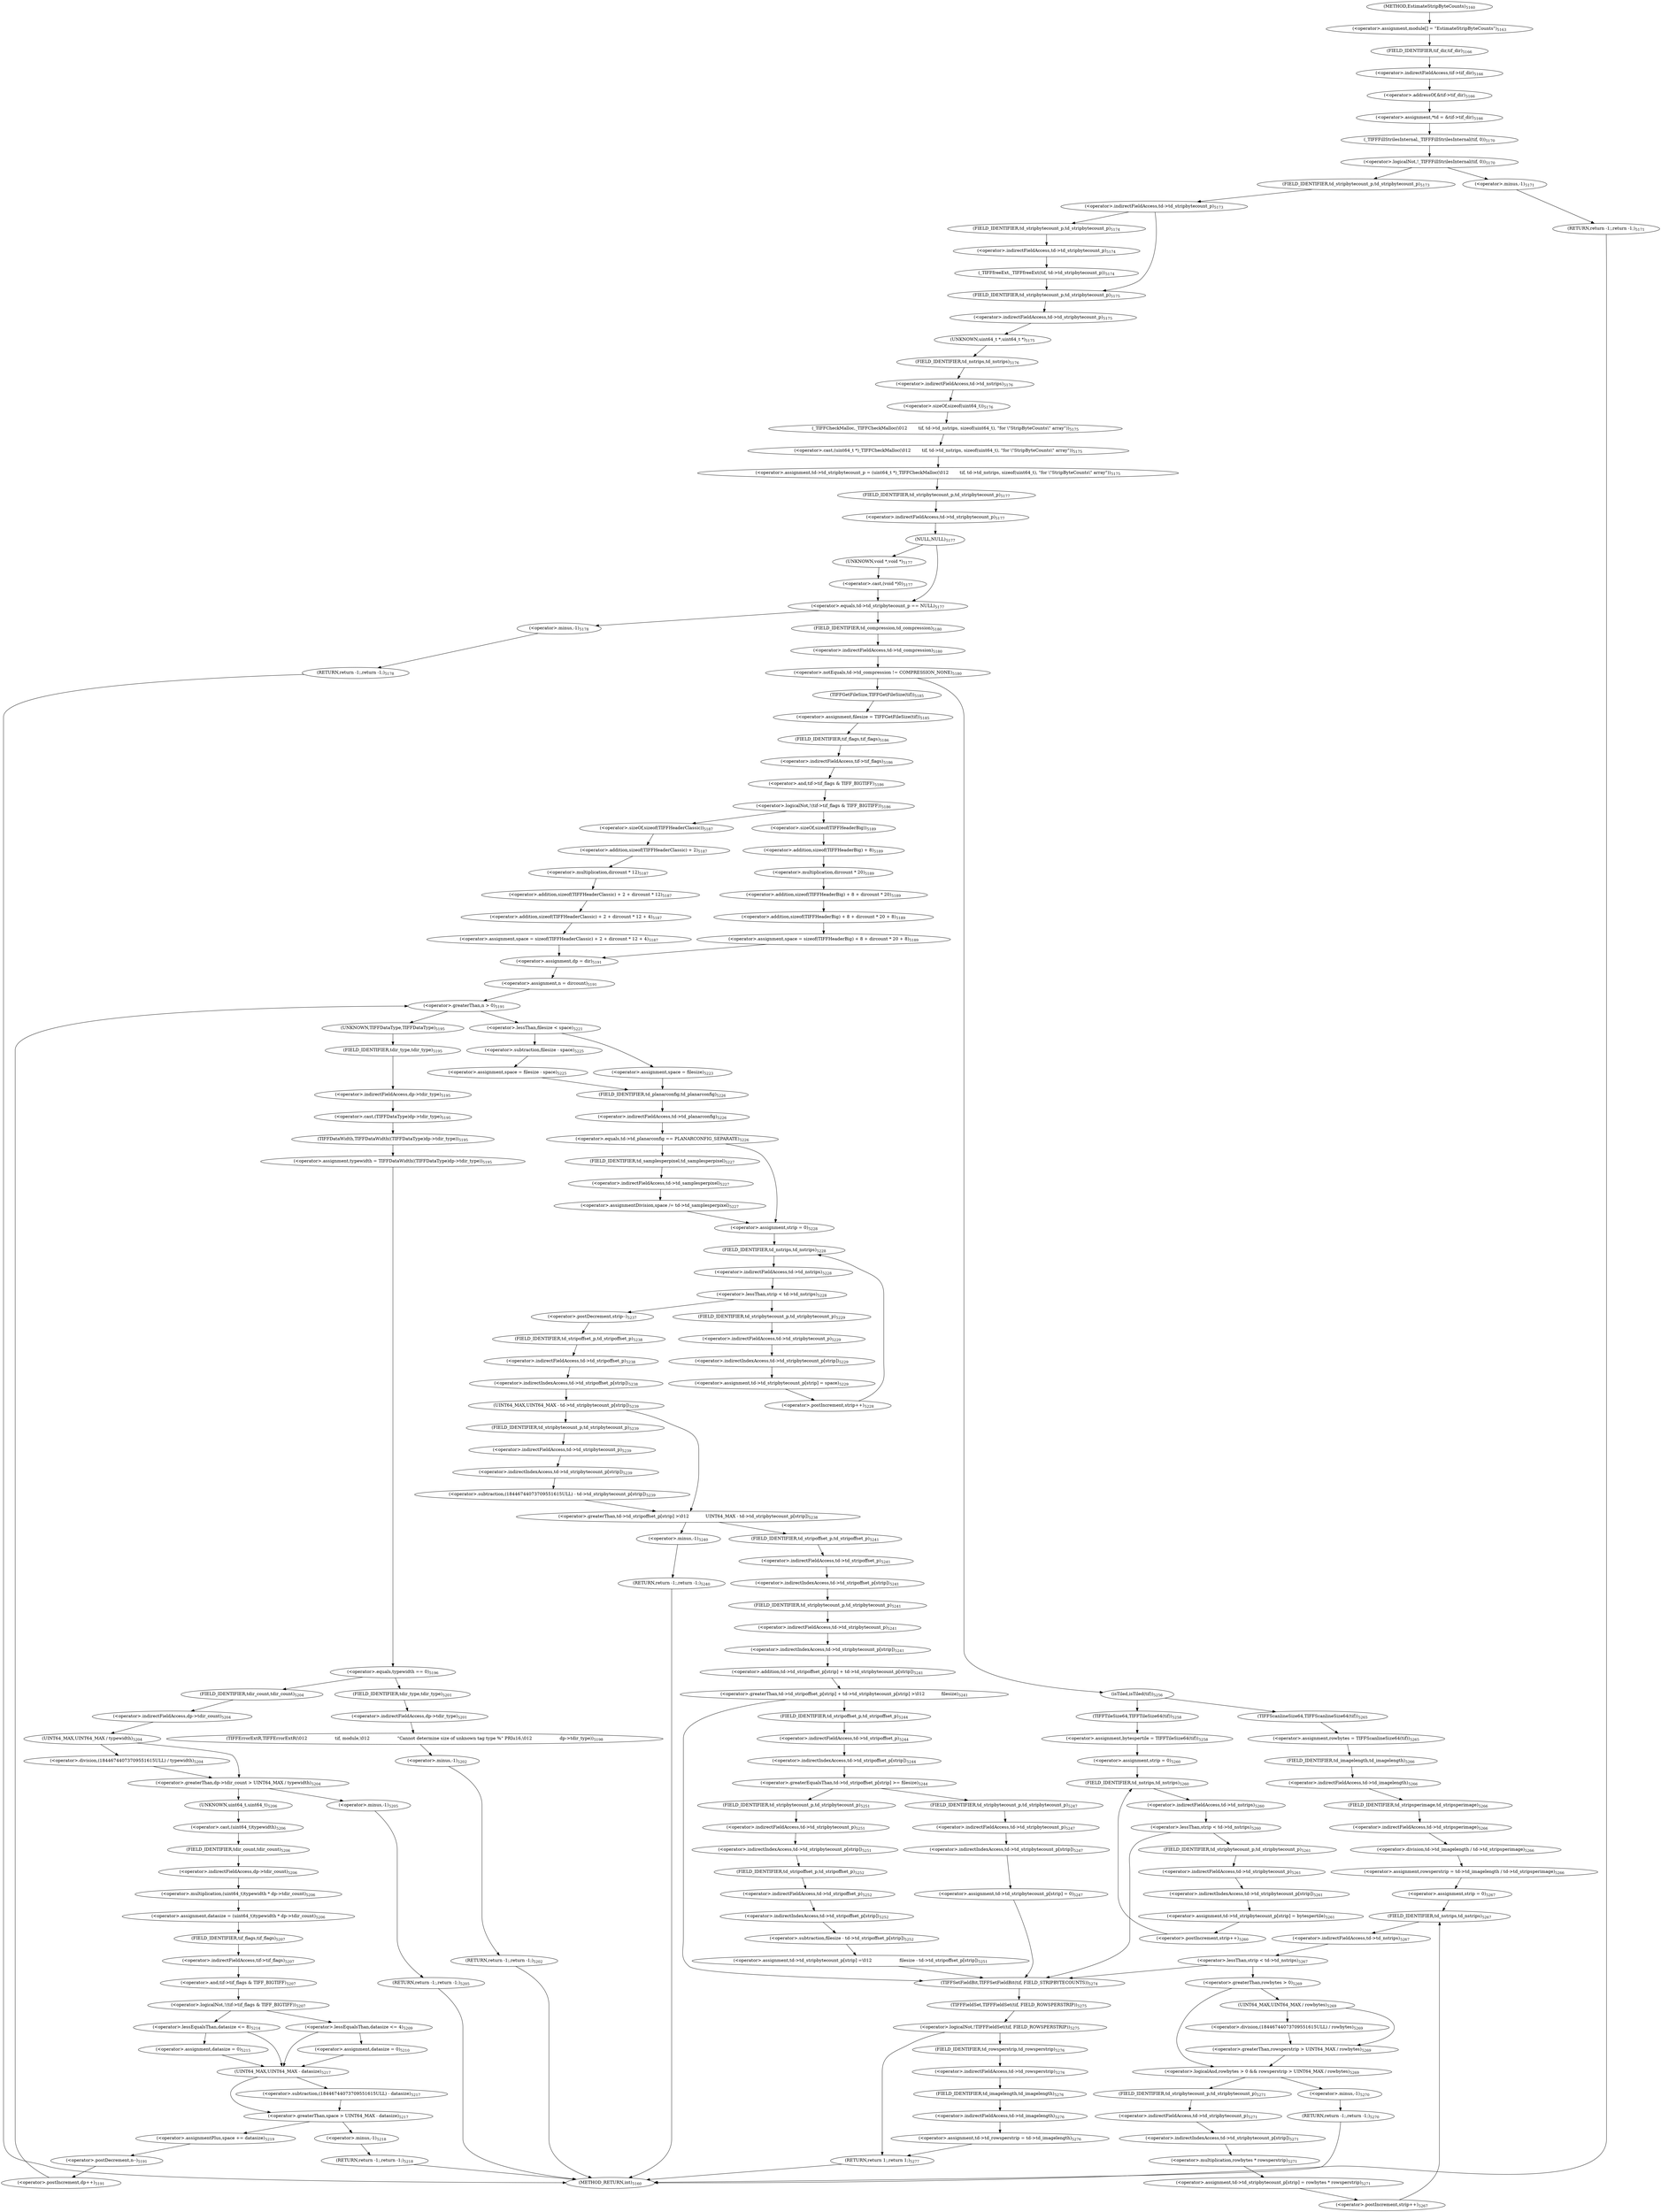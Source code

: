 digraph "EstimateStripByteCounts" {  
"91199" [label = <(&lt;operator&gt;.assignment,module[] = &quot;EstimateStripByteCounts&quot;)<SUB>5163</SUB>> ]
"91204" [label = <(&lt;operator&gt;.assignment,*td = &amp;tif-&gt;tif_dir)<SUB>5166</SUB>> ]
"91230" [label = <(&lt;operator&gt;.assignment,td-&gt;td_stripbytecount_p = (uint64_t *)_TIFFCheckMalloc(\012        tif, td-&gt;td_nstrips, sizeof(uint64_t), &quot;for \&quot;StripByteCounts\&quot; array&quot;))<SUB>5175</SUB>> ]
"91612" [label = <(TIFFSetFieldBit,TIFFSetFieldBit(tif, FIELD_STRIPBYTECOUNTS))<SUB>5274</SUB>> ]
"91628" [label = <(RETURN,return 1;,return 1;)<SUB>5277</SUB>> ]
"91206" [label = <(&lt;operator&gt;.addressOf,&amp;tif-&gt;tif_dir)<SUB>5166</SUB>> ]
"91212" [label = <(&lt;operator&gt;.logicalNot,!_TIFFFillStrilesInternal(tif, 0))<SUB>5170</SUB>> ]
"91221" [label = <(&lt;operator&gt;.indirectFieldAccess,td-&gt;td_stripbytecount_p)<SUB>5173</SUB>> ]
"91231" [label = <(&lt;operator&gt;.indirectFieldAccess,td-&gt;td_stripbytecount_p)<SUB>5175</SUB>> ]
"91234" [label = <(&lt;operator&gt;.cast,(uint64_t *)_TIFFCheckMalloc(\012        tif, td-&gt;td_nstrips, sizeof(uint64_t), &quot;for \&quot;StripByteCounts\&quot; array&quot;))<SUB>5175</SUB>> ]
"91245" [label = <(&lt;operator&gt;.equals,td-&gt;td_stripbytecount_p == NULL)<SUB>5177</SUB>> ]
"91259" [label = <(&lt;operator&gt;.notEquals,td-&gt;td_compression != COMPRESSION_NONE)<SUB>5180</SUB>> ]
"91616" [label = <(&lt;operator&gt;.logicalNot,!TIFFFieldSet(tif, FIELD_ROWSPERSTRIP))<SUB>5275</SUB>> ]
"91207" [label = <(&lt;operator&gt;.indirectFieldAccess,tif-&gt;tif_dir)<SUB>5166</SUB>> ]
"91213" [label = <(_TIFFFillStrilesInternal,_TIFFFillStrilesInternal(tif, 0))<SUB>5170</SUB>> ]
"91217" [label = <(RETURN,return -1;,return -1;)<SUB>5171</SUB>> ]
"91223" [label = <(FIELD_IDENTIFIER,td_stripbytecount_p,td_stripbytecount_p)<SUB>5173</SUB>> ]
"91225" [label = <(_TIFFfreeExt,_TIFFfreeExt(tif, td-&gt;td_stripbytecount_p))<SUB>5174</SUB>> ]
"91233" [label = <(FIELD_IDENTIFIER,td_stripbytecount_p,td_stripbytecount_p)<SUB>5175</SUB>> ]
"91235" [label = <(UNKNOWN,uint64_t *,uint64_t *)<SUB>5175</SUB>> ]
"91236" [label = <(_TIFFCheckMalloc,_TIFFCheckMalloc(\012        tif, td-&gt;td_nstrips, sizeof(uint64_t), &quot;for \&quot;StripByteCounts\&quot; array&quot;))<SUB>5175</SUB>> ]
"91246" [label = <(&lt;operator&gt;.indirectFieldAccess,td-&gt;td_stripbytecount_p)<SUB>5177</SUB>> ]
"91249" [label = <(NULL,NULL)<SUB>5177</SUB>> ]
"91255" [label = <(RETURN,return -1;,return -1;)<SUB>5178</SUB>> ]
"91260" [label = <(&lt;operator&gt;.indirectFieldAccess,td-&gt;td_compression)<SUB>5180</SUB>> ]
"91268" [label = <(&lt;operator&gt;.assignment,filesize = TIFFGetFileSize(tif))<SUB>5185</SUB>> ]
"91459" [label = <(&lt;operator&gt;.postDecrement,strip--)<SUB>5237</SUB>> ]
"91617" [label = <(TIFFFieldSet,TIFFFieldSet(tif, FIELD_ROWSPERSTRIP))<SUB>5275</SUB>> ]
"91621" [label = <(&lt;operator&gt;.assignment,td-&gt;td_rowsperstrip = td-&gt;td_imagelength)<SUB>5276</SUB>> ]
"91209" [label = <(FIELD_IDENTIFIER,tif_dir,tif_dir)<SUB>5166</SUB>> ]
"91218" [label = <(&lt;operator&gt;.minus,-1)<SUB>5171</SUB>> ]
"91227" [label = <(&lt;operator&gt;.indirectFieldAccess,td-&gt;td_stripbytecount_p)<SUB>5174</SUB>> ]
"91238" [label = <(&lt;operator&gt;.indirectFieldAccess,td-&gt;td_nstrips)<SUB>5176</SUB>> ]
"91241" [label = <(&lt;operator&gt;.sizeOf,sizeof(uint64_t))<SUB>5176</SUB>> ]
"91248" [label = <(FIELD_IDENTIFIER,td_stripbytecount_p,td_stripbytecount_p)<SUB>5177</SUB>> ]
"91256" [label = <(&lt;operator&gt;.minus,-1)<SUB>5178</SUB>> ]
"91262" [label = <(FIELD_IDENTIFIER,td_compression,td_compression)<SUB>5180</SUB>> ]
"91270" [label = <(TIFFGetFileSize,TIFFGetFileSize(tif))<SUB>5185</SUB>> ]
"91273" [label = <(&lt;operator&gt;.logicalNot,!(tif-&gt;tif_flags &amp; TIFF_BIGTIFF))<SUB>5186</SUB>> ]
"91315" [label = <(&lt;operator&gt;.greaterThan,n &gt; 0)<SUB>5191</SUB>> ]
"91414" [label = <(&lt;operator&gt;.lessThan,filesize &lt; space)<SUB>5221</SUB>> ]
"91429" [label = <(&lt;operator&gt;.equals,td-&gt;td_planarconfig == PLANARCONFIG_SEPARATE)<SUB>5226</SUB>> ]
"91445" [label = <(&lt;operator&gt;.lessThan,strip &lt; td-&gt;td_nstrips)<SUB>5228</SUB>> ]
"91450" [label = <(&lt;operator&gt;.postIncrement,strip++)<SUB>5228</SUB>> ]
"91452" [label = <(&lt;operator&gt;.assignment,td-&gt;td_stripbytecount_p[strip] = space)<SUB>5229</SUB>> ]
"91462" [label = <(&lt;operator&gt;.greaterThan,td-&gt;td_stripoffset_p[strip] &gt;\012            UINT64_MAX - td-&gt;td_stripbytecount_p[strip])<SUB>5238</SUB>> ]
"91482" [label = <(&lt;operator&gt;.greaterThan,td-&gt;td_stripoffset_p[strip] + td-&gt;td_stripbytecount_p[strip] &gt;\012            filesize)<SUB>5241</SUB>> ]
"91622" [label = <(&lt;operator&gt;.indirectFieldAccess,td-&gt;td_rowsperstrip)<SUB>5276</SUB>> ]
"91625" [label = <(&lt;operator&gt;.indirectFieldAccess,td-&gt;td_imagelength)<SUB>5276</SUB>> ]
"91229" [label = <(FIELD_IDENTIFIER,td_stripbytecount_p,td_stripbytecount_p)<SUB>5174</SUB>> ]
"91240" [label = <(FIELD_IDENTIFIER,td_nstrips,td_nstrips)<SUB>5176</SUB>> ]
"91251" [label = <(&lt;operator&gt;.cast,(void *)0)<SUB>5177</SUB>> ]
"91274" [label = <(&lt;operator&gt;.and,tif-&gt;tif_flags &amp; TIFF_BIGTIFF)<SUB>5186</SUB>> ]
"91280" [label = <(&lt;operator&gt;.assignment,space = sizeof(TIFFHeaderClassic) + 2 + dircount * 12 + 4)<SUB>5187</SUB>> ]
"91319" [label = <(&lt;operator&gt;.postDecrement,n--)<SUB>5191</SUB>> ]
"91321" [label = <(&lt;operator&gt;.postIncrement,dp++)<SUB>5191</SUB>> ]
"91326" [label = <(&lt;operator&gt;.assignment,typewidth = TIFFDataWidth((TIFFDataType)dp-&gt;tdir_type))<SUB>5195</SUB>> ]
"91363" [label = <(&lt;operator&gt;.assignment,datasize = (uint64_t)typewidth * dp-&gt;tdir_count)<SUB>5206</SUB>> ]
"91410" [label = <(&lt;operator&gt;.assignmentPlus,space += datasize)<SUB>5219</SUB>> ]
"91418" [label = <(&lt;operator&gt;.assignment,space = filesize)<SUB>5223</SUB>> ]
"91430" [label = <(&lt;operator&gt;.indirectFieldAccess,td-&gt;td_planarconfig)<SUB>5226</SUB>> ]
"91435" [label = <(&lt;operator&gt;.assignmentDivision,space /= td-&gt;td_samplesperpixel)<SUB>5227</SUB>> ]
"91442" [label = <(&lt;operator&gt;.assignment,strip = 0)<SUB>5228</SUB>> ]
"91447" [label = <(&lt;operator&gt;.indirectFieldAccess,td-&gt;td_nstrips)<SUB>5228</SUB>> ]
"91453" [label = <(&lt;operator&gt;.indirectIndexAccess,td-&gt;td_stripbytecount_p[strip])<SUB>5229</SUB>> ]
"91463" [label = <(&lt;operator&gt;.indirectIndexAccess,td-&gt;td_stripoffset_p[strip])<SUB>5238</SUB>> ]
"91468" [label = <(UINT64_MAX,UINT64_MAX - td-&gt;td_stripbytecount_p[strip])<SUB>5239</SUB>> ]
"91478" [label = <(RETURN,return -1;,return -1;)<SUB>5240</SUB>> ]
"91483" [label = <(&lt;operator&gt;.addition,td-&gt;td_stripoffset_p[strip] + td-&gt;td_stripbytecount_p[strip])<SUB>5241</SUB>> ]
"91530" [label = <(isTiled,isTiled(tif))<SUB>5256</SUB>> ]
"91624" [label = <(FIELD_IDENTIFIER,td_rowsperstrip,td_rowsperstrip)<SUB>5276</SUB>> ]
"91627" [label = <(FIELD_IDENTIFIER,td_imagelength,td_imagelength)<SUB>5276</SUB>> ]
"91252" [label = <(UNKNOWN,void *,void *)<SUB>5177</SUB>> ]
"91275" [label = <(&lt;operator&gt;.indirectFieldAccess,tif-&gt;tif_flags)<SUB>5186</SUB>> ]
"91282" [label = <(&lt;operator&gt;.addition,sizeof(TIFFHeaderClassic) + 2 + dircount * 12 + 4)<SUB>5187</SUB>> ]
"91294" [label = <(&lt;operator&gt;.assignment,space = sizeof(TIFFHeaderBig) + 8 + dircount * 20 + 8)<SUB>5189</SUB>> ]
"91309" [label = <(&lt;operator&gt;.assignment,dp = dir)<SUB>5191</SUB>> ]
"91312" [label = <(&lt;operator&gt;.assignment,n = dircount)<SUB>5191</SUB>> ]
"91328" [label = <(TIFFDataWidth,TIFFDataWidth((TIFFDataType)dp-&gt;tdir_type))<SUB>5195</SUB>> ]
"91335" [label = <(&lt;operator&gt;.equals,typewidth == 0)<SUB>5196</SUB>> ]
"91350" [label = <(&lt;operator&gt;.greaterThan,dp-&gt;tdir_count &gt; UINT64_MAX / typewidth)<SUB>5204</SUB>> ]
"91365" [label = <(&lt;operator&gt;.multiplication,(uint64_t)typewidth * dp-&gt;tdir_count)<SUB>5206</SUB>> ]
"91373" [label = <(&lt;operator&gt;.logicalNot,!(tif-&gt;tif_flags &amp; TIFF_BIGTIFF))<SUB>5207</SUB>> ]
"91399" [label = <(&lt;operator&gt;.greaterThan,space &gt; UINT64_MAX - datasize)<SUB>5217</SUB>> ]
"91423" [label = <(&lt;operator&gt;.assignment,space = filesize - space)<SUB>5225</SUB>> ]
"91432" [label = <(FIELD_IDENTIFIER,td_planarconfig,td_planarconfig)<SUB>5226</SUB>> ]
"91437" [label = <(&lt;operator&gt;.indirectFieldAccess,td-&gt;td_samplesperpixel)<SUB>5227</SUB>> ]
"91449" [label = <(FIELD_IDENTIFIER,td_nstrips,td_nstrips)<SUB>5228</SUB>> ]
"91454" [label = <(&lt;operator&gt;.indirectFieldAccess,td-&gt;td_stripbytecount_p)<SUB>5229</SUB>> ]
"91464" [label = <(&lt;operator&gt;.indirectFieldAccess,td-&gt;td_stripoffset_p)<SUB>5238</SUB>> ]
"91479" [label = <(&lt;operator&gt;.minus,-1)<SUB>5240</SUB>> ]
"91484" [label = <(&lt;operator&gt;.indirectIndexAccess,td-&gt;td_stripoffset_p[strip])<SUB>5241</SUB>> ]
"91489" [label = <(&lt;operator&gt;.indirectIndexAccess,td-&gt;td_stripbytecount_p[strip])<SUB>5241</SUB>> ]
"91497" [label = <(&lt;operator&gt;.greaterEqualsThan,td-&gt;td_stripoffset_p[strip] &gt;= filesize)<SUB>5244</SUB>> ]
"91534" [label = <(&lt;operator&gt;.assignment,bytespertile = TIFFTileSize64(tif))<SUB>5258</SUB>> ]
"91277" [label = <(FIELD_IDENTIFIER,tif_flags,tif_flags)<SUB>5186</SUB>> ]
"91283" [label = <(&lt;operator&gt;.addition,sizeof(TIFFHeaderClassic) + 2 + dircount * 12)<SUB>5187</SUB>> ]
"91296" [label = <(&lt;operator&gt;.addition,sizeof(TIFFHeaderBig) + 8 + dircount * 20 + 8)<SUB>5189</SUB>> ]
"91329" [label = <(&lt;operator&gt;.cast,(TIFFDataType)dp-&gt;tdir_type)<SUB>5195</SUB>> ]
"91339" [label = <(TIFFErrorExtR,TIFFErrorExtR(\012                    tif, module,\012                    &quot;Cannot determine size of unknown tag type %&quot; PRIu16,\012                    dp-&gt;tdir_type))<SUB>5198</SUB>> ]
"91346" [label = <(RETURN,return -1;,return -1;)<SUB>5202</SUB>> ]
"91351" [label = <(&lt;operator&gt;.indirectFieldAccess,dp-&gt;tdir_count)<SUB>5204</SUB>> ]
"91354" [label = <(UINT64_MAX,UINT64_MAX / typewidth)<SUB>5204</SUB>> ]
"91360" [label = <(RETURN,return -1;,return -1;)<SUB>5205</SUB>> ]
"91366" [label = <(&lt;operator&gt;.cast,(uint64_t)typewidth)<SUB>5206</SUB>> ]
"91369" [label = <(&lt;operator&gt;.indirectFieldAccess,dp-&gt;tdir_count)<SUB>5206</SUB>> ]
"91374" [label = <(&lt;operator&gt;.and,tif-&gt;tif_flags &amp; TIFF_BIGTIFF)<SUB>5207</SUB>> ]
"91401" [label = <(UINT64_MAX,UINT64_MAX - datasize)<SUB>5217</SUB>> ]
"91407" [label = <(RETURN,return -1;,return -1;)<SUB>5218</SUB>> ]
"91425" [label = <(&lt;operator&gt;.subtraction,filesize - space)<SUB>5225</SUB>> ]
"91439" [label = <(FIELD_IDENTIFIER,td_samplesperpixel,td_samplesperpixel)<SUB>5227</SUB>> ]
"91456" [label = <(FIELD_IDENTIFIER,td_stripbytecount_p,td_stripbytecount_p)<SUB>5229</SUB>> ]
"91466" [label = <(FIELD_IDENTIFIER,td_stripoffset_p,td_stripoffset_p)<SUB>5238</SUB>> ]
"91470" [label = <(&lt;operator&gt;.subtraction,(18446744073709551615ULL) - td-&gt;td_stripbytecount_p[strip])<SUB>5239</SUB>> ]
"91485" [label = <(&lt;operator&gt;.indirectFieldAccess,td-&gt;td_stripoffset_p)<SUB>5241</SUB>> ]
"91490" [label = <(&lt;operator&gt;.indirectFieldAccess,td-&gt;td_stripbytecount_p)<SUB>5241</SUB>> ]
"91498" [label = <(&lt;operator&gt;.indirectIndexAccess,td-&gt;td_stripoffset_p[strip])<SUB>5244</SUB>> ]
"91505" [label = <(&lt;operator&gt;.assignment,td-&gt;td_stripbytecount_p[strip] = 0)<SUB>5247</SUB>> ]
"91536" [label = <(TIFFTileSize64,TIFFTileSize64(tif))<SUB>5258</SUB>> ]
"91543" [label = <(&lt;operator&gt;.lessThan,strip &lt; td-&gt;td_nstrips)<SUB>5260</SUB>> ]
"91548" [label = <(&lt;operator&gt;.postIncrement,strip++)<SUB>5260</SUB>> ]
"91550" [label = <(&lt;operator&gt;.assignment,td-&gt;td_stripbytecount_p[strip] = bytespertile)<SUB>5261</SUB>> ]
"91560" [label = <(&lt;operator&gt;.assignment,rowbytes = TIFFScanlineSize64(tif))<SUB>5265</SUB>> ]
"91565" [label = <(&lt;operator&gt;.assignment,rowsperstrip = td-&gt;td_imagelength / td-&gt;td_stripsperimage)<SUB>5266</SUB>> ]
"91284" [label = <(&lt;operator&gt;.addition,sizeof(TIFFHeaderClassic) + 2)<SUB>5187</SUB>> ]
"91288" [label = <(&lt;operator&gt;.multiplication,dircount * 12)<SUB>5187</SUB>> ]
"91297" [label = <(&lt;operator&gt;.addition,sizeof(TIFFHeaderBig) + 8 + dircount * 20)<SUB>5189</SUB>> ]
"91330" [label = <(UNKNOWN,TIFFDataType,TIFFDataType)<SUB>5195</SUB>> ]
"91331" [label = <(&lt;operator&gt;.indirectFieldAccess,dp-&gt;tdir_type)<SUB>5195</SUB>> ]
"91343" [label = <(&lt;operator&gt;.indirectFieldAccess,dp-&gt;tdir_type)<SUB>5201</SUB>> ]
"91347" [label = <(&lt;operator&gt;.minus,-1)<SUB>5202</SUB>> ]
"91353" [label = <(FIELD_IDENTIFIER,tdir_count,tdir_count)<SUB>5204</SUB>> ]
"91361" [label = <(&lt;operator&gt;.minus,-1)<SUB>5205</SUB>> ]
"91367" [label = <(UNKNOWN,uint64_t,uint64_t)<SUB>5206</SUB>> ]
"91371" [label = <(FIELD_IDENTIFIER,tdir_count,tdir_count)<SUB>5206</SUB>> ]
"91375" [label = <(&lt;operator&gt;.indirectFieldAccess,tif-&gt;tif_flags)<SUB>5207</SUB>> ]
"91381" [label = <(&lt;operator&gt;.lessEqualsThan,datasize &lt;= 4)<SUB>5209</SUB>> ]
"91408" [label = <(&lt;operator&gt;.minus,-1)<SUB>5218</SUB>> ]
"91472" [label = <(&lt;operator&gt;.indirectIndexAccess,td-&gt;td_stripbytecount_p[strip])<SUB>5239</SUB>> ]
"91487" [label = <(FIELD_IDENTIFIER,td_stripoffset_p,td_stripoffset_p)<SUB>5241</SUB>> ]
"91492" [label = <(FIELD_IDENTIFIER,td_stripbytecount_p,td_stripbytecount_p)<SUB>5241</SUB>> ]
"91499" [label = <(&lt;operator&gt;.indirectFieldAccess,td-&gt;td_stripoffset_p)<SUB>5244</SUB>> ]
"91506" [label = <(&lt;operator&gt;.indirectIndexAccess,td-&gt;td_stripbytecount_p[strip])<SUB>5247</SUB>> ]
"91514" [label = <(&lt;operator&gt;.assignment,td-&gt;td_stripbytecount_p[strip] =\012                    filesize - td-&gt;td_stripoffset_p[strip])<SUB>5251</SUB>> ]
"91540" [label = <(&lt;operator&gt;.assignment,strip = 0)<SUB>5260</SUB>> ]
"91545" [label = <(&lt;operator&gt;.indirectFieldAccess,td-&gt;td_nstrips)<SUB>5260</SUB>> ]
"91551" [label = <(&lt;operator&gt;.indirectIndexAccess,td-&gt;td_stripbytecount_p[strip])<SUB>5261</SUB>> ]
"91562" [label = <(TIFFScanlineSize64,TIFFScanlineSize64(tif))<SUB>5265</SUB>> ]
"91567" [label = <(&lt;operator&gt;.division,td-&gt;td_imagelength / td-&gt;td_stripsperimage)<SUB>5266</SUB>> ]
"91579" [label = <(&lt;operator&gt;.lessThan,strip &lt; td-&gt;td_nstrips)<SUB>5267</SUB>> ]
"91584" [label = <(&lt;operator&gt;.postIncrement,strip++)<SUB>5267</SUB>> ]
"91285" [label = <(&lt;operator&gt;.sizeOf,sizeof(TIFFHeaderClassic))<SUB>5187</SUB>> ]
"91298" [label = <(&lt;operator&gt;.addition,sizeof(TIFFHeaderBig) + 8)<SUB>5189</SUB>> ]
"91302" [label = <(&lt;operator&gt;.multiplication,dircount * 20)<SUB>5189</SUB>> ]
"91333" [label = <(FIELD_IDENTIFIER,tdir_type,tdir_type)<SUB>5195</SUB>> ]
"91345" [label = <(FIELD_IDENTIFIER,tdir_type,tdir_type)<SUB>5201</SUB>> ]
"91356" [label = <(&lt;operator&gt;.division,(18446744073709551615ULL) / typewidth)<SUB>5204</SUB>> ]
"91377" [label = <(FIELD_IDENTIFIER,tif_flags,tif_flags)<SUB>5207</SUB>> ]
"91385" [label = <(&lt;operator&gt;.assignment,datasize = 0)<SUB>5210</SUB>> ]
"91391" [label = <(&lt;operator&gt;.lessEqualsThan,datasize &lt;= 8)<SUB>5214</SUB>> ]
"91403" [label = <(&lt;operator&gt;.subtraction,(18446744073709551615ULL) - datasize)<SUB>5217</SUB>> ]
"91473" [label = <(&lt;operator&gt;.indirectFieldAccess,td-&gt;td_stripbytecount_p)<SUB>5239</SUB>> ]
"91501" [label = <(FIELD_IDENTIFIER,td_stripoffset_p,td_stripoffset_p)<SUB>5244</SUB>> ]
"91507" [label = <(&lt;operator&gt;.indirectFieldAccess,td-&gt;td_stripbytecount_p)<SUB>5247</SUB>> ]
"91515" [label = <(&lt;operator&gt;.indirectIndexAccess,td-&gt;td_stripbytecount_p[strip])<SUB>5251</SUB>> ]
"91520" [label = <(&lt;operator&gt;.subtraction,filesize - td-&gt;td_stripoffset_p[strip])<SUB>5252</SUB>> ]
"91547" [label = <(FIELD_IDENTIFIER,td_nstrips,td_nstrips)<SUB>5260</SUB>> ]
"91552" [label = <(&lt;operator&gt;.indirectFieldAccess,td-&gt;td_stripbytecount_p)<SUB>5261</SUB>> ]
"91568" [label = <(&lt;operator&gt;.indirectFieldAccess,td-&gt;td_imagelength)<SUB>5266</SUB>> ]
"91571" [label = <(&lt;operator&gt;.indirectFieldAccess,td-&gt;td_stripsperimage)<SUB>5266</SUB>> ]
"91576" [label = <(&lt;operator&gt;.assignment,strip = 0)<SUB>5267</SUB>> ]
"91581" [label = <(&lt;operator&gt;.indirectFieldAccess,td-&gt;td_nstrips)<SUB>5267</SUB>> ]
"91603" [label = <(&lt;operator&gt;.assignment,td-&gt;td_stripbytecount_p[strip] = rowbytes * rowsperstrip)<SUB>5271</SUB>> ]
"91299" [label = <(&lt;operator&gt;.sizeOf,sizeof(TIFFHeaderBig))<SUB>5189</SUB>> ]
"91395" [label = <(&lt;operator&gt;.assignment,datasize = 0)<SUB>5215</SUB>> ]
"91475" [label = <(FIELD_IDENTIFIER,td_stripbytecount_p,td_stripbytecount_p)<SUB>5239</SUB>> ]
"91509" [label = <(FIELD_IDENTIFIER,td_stripbytecount_p,td_stripbytecount_p)<SUB>5247</SUB>> ]
"91516" [label = <(&lt;operator&gt;.indirectFieldAccess,td-&gt;td_stripbytecount_p)<SUB>5251</SUB>> ]
"91522" [label = <(&lt;operator&gt;.indirectIndexAccess,td-&gt;td_stripoffset_p[strip])<SUB>5252</SUB>> ]
"91554" [label = <(FIELD_IDENTIFIER,td_stripbytecount_p,td_stripbytecount_p)<SUB>5261</SUB>> ]
"91570" [label = <(FIELD_IDENTIFIER,td_imagelength,td_imagelength)<SUB>5266</SUB>> ]
"91573" [label = <(FIELD_IDENTIFIER,td_stripsperimage,td_stripsperimage)<SUB>5266</SUB>> ]
"91583" [label = <(FIELD_IDENTIFIER,td_nstrips,td_nstrips)<SUB>5267</SUB>> ]
"91588" [label = <(&lt;operator&gt;.logicalAnd,rowbytes &gt; 0 &amp;&amp; rowsperstrip &gt; UINT64_MAX / rowbytes)<SUB>5269</SUB>> ]
"91604" [label = <(&lt;operator&gt;.indirectIndexAccess,td-&gt;td_stripbytecount_p[strip])<SUB>5271</SUB>> ]
"91609" [label = <(&lt;operator&gt;.multiplication,rowbytes * rowsperstrip)<SUB>5271</SUB>> ]
"91518" [label = <(FIELD_IDENTIFIER,td_stripbytecount_p,td_stripbytecount_p)<SUB>5251</SUB>> ]
"91523" [label = <(&lt;operator&gt;.indirectFieldAccess,td-&gt;td_stripoffset_p)<SUB>5252</SUB>> ]
"91589" [label = <(&lt;operator&gt;.greaterThan,rowbytes &gt; 0)<SUB>5269</SUB>> ]
"91592" [label = <(&lt;operator&gt;.greaterThan,rowsperstrip &gt; UINT64_MAX / rowbytes)<SUB>5269</SUB>> ]
"91600" [label = <(RETURN,return -1;,return -1;)<SUB>5270</SUB>> ]
"91605" [label = <(&lt;operator&gt;.indirectFieldAccess,td-&gt;td_stripbytecount_p)<SUB>5271</SUB>> ]
"91525" [label = <(FIELD_IDENTIFIER,td_stripoffset_p,td_stripoffset_p)<SUB>5252</SUB>> ]
"91594" [label = <(UINT64_MAX,UINT64_MAX / rowbytes)<SUB>5269</SUB>> ]
"91601" [label = <(&lt;operator&gt;.minus,-1)<SUB>5270</SUB>> ]
"91607" [label = <(FIELD_IDENTIFIER,td_stripbytecount_p,td_stripbytecount_p)<SUB>5271</SUB>> ]
"91596" [label = <(&lt;operator&gt;.division,(18446744073709551615ULL) / rowbytes)<SUB>5269</SUB>> ]
"91193" [label = <(METHOD,EstimateStripByteCounts)<SUB>5160</SUB>> ]
"91630" [label = <(METHOD_RETURN,int)<SUB>5160</SUB>> ]
  "91199" -> "91209" 
  "91204" -> "91213" 
  "91230" -> "91248" 
  "91612" -> "91617" 
  "91628" -> "91630" 
  "91206" -> "91204" 
  "91212" -> "91218" 
  "91212" -> "91223" 
  "91221" -> "91229" 
  "91221" -> "91233" 
  "91231" -> "91235" 
  "91234" -> "91230" 
  "91245" -> "91256" 
  "91245" -> "91262" 
  "91259" -> "91270" 
  "91259" -> "91530" 
  "91616" -> "91624" 
  "91616" -> "91628" 
  "91207" -> "91206" 
  "91213" -> "91212" 
  "91217" -> "91630" 
  "91223" -> "91221" 
  "91225" -> "91233" 
  "91233" -> "91231" 
  "91235" -> "91240" 
  "91236" -> "91234" 
  "91246" -> "91249" 
  "91249" -> "91252" 
  "91249" -> "91245" 
  "91255" -> "91630" 
  "91260" -> "91259" 
  "91268" -> "91277" 
  "91459" -> "91466" 
  "91617" -> "91616" 
  "91621" -> "91628" 
  "91209" -> "91207" 
  "91218" -> "91217" 
  "91227" -> "91225" 
  "91238" -> "91241" 
  "91241" -> "91236" 
  "91248" -> "91246" 
  "91256" -> "91255" 
  "91262" -> "91260" 
  "91270" -> "91268" 
  "91273" -> "91285" 
  "91273" -> "91299" 
  "91315" -> "91330" 
  "91315" -> "91414" 
  "91414" -> "91418" 
  "91414" -> "91425" 
  "91429" -> "91439" 
  "91429" -> "91442" 
  "91445" -> "91456" 
  "91445" -> "91459" 
  "91450" -> "91449" 
  "91452" -> "91450" 
  "91462" -> "91479" 
  "91462" -> "91487" 
  "91482" -> "91501" 
  "91482" -> "91612" 
  "91622" -> "91627" 
  "91625" -> "91621" 
  "91229" -> "91227" 
  "91240" -> "91238" 
  "91251" -> "91245" 
  "91274" -> "91273" 
  "91280" -> "91309" 
  "91319" -> "91321" 
  "91321" -> "91315" 
  "91326" -> "91335" 
  "91363" -> "91377" 
  "91410" -> "91319" 
  "91418" -> "91432" 
  "91430" -> "91429" 
  "91435" -> "91442" 
  "91442" -> "91449" 
  "91447" -> "91445" 
  "91453" -> "91452" 
  "91463" -> "91468" 
  "91468" -> "91462" 
  "91468" -> "91475" 
  "91478" -> "91630" 
  "91483" -> "91482" 
  "91530" -> "91536" 
  "91530" -> "91562" 
  "91624" -> "91622" 
  "91627" -> "91625" 
  "91252" -> "91251" 
  "91275" -> "91274" 
  "91282" -> "91280" 
  "91294" -> "91309" 
  "91309" -> "91312" 
  "91312" -> "91315" 
  "91328" -> "91326" 
  "91335" -> "91345" 
  "91335" -> "91353" 
  "91350" -> "91361" 
  "91350" -> "91367" 
  "91365" -> "91363" 
  "91373" -> "91381" 
  "91373" -> "91391" 
  "91399" -> "91408" 
  "91399" -> "91410" 
  "91423" -> "91432" 
  "91432" -> "91430" 
  "91437" -> "91435" 
  "91449" -> "91447" 
  "91454" -> "91453" 
  "91464" -> "91463" 
  "91479" -> "91478" 
  "91484" -> "91492" 
  "91489" -> "91483" 
  "91497" -> "91509" 
  "91497" -> "91518" 
  "91534" -> "91540" 
  "91277" -> "91275" 
  "91283" -> "91282" 
  "91296" -> "91294" 
  "91329" -> "91328" 
  "91339" -> "91347" 
  "91346" -> "91630" 
  "91351" -> "91354" 
  "91354" -> "91350" 
  "91354" -> "91356" 
  "91360" -> "91630" 
  "91366" -> "91371" 
  "91369" -> "91365" 
  "91374" -> "91373" 
  "91401" -> "91399" 
  "91401" -> "91403" 
  "91407" -> "91630" 
  "91425" -> "91423" 
  "91439" -> "91437" 
  "91456" -> "91454" 
  "91466" -> "91464" 
  "91470" -> "91462" 
  "91485" -> "91484" 
  "91490" -> "91489" 
  "91498" -> "91497" 
  "91505" -> "91612" 
  "91536" -> "91534" 
  "91543" -> "91554" 
  "91543" -> "91612" 
  "91548" -> "91547" 
  "91550" -> "91548" 
  "91560" -> "91570" 
  "91565" -> "91576" 
  "91284" -> "91288" 
  "91288" -> "91283" 
  "91297" -> "91296" 
  "91330" -> "91333" 
  "91331" -> "91329" 
  "91343" -> "91339" 
  "91347" -> "91346" 
  "91353" -> "91351" 
  "91361" -> "91360" 
  "91367" -> "91366" 
  "91371" -> "91369" 
  "91375" -> "91374" 
  "91381" -> "91385" 
  "91381" -> "91401" 
  "91408" -> "91407" 
  "91472" -> "91470" 
  "91487" -> "91485" 
  "91492" -> "91490" 
  "91499" -> "91498" 
  "91506" -> "91505" 
  "91514" -> "91612" 
  "91540" -> "91547" 
  "91545" -> "91543" 
  "91551" -> "91550" 
  "91562" -> "91560" 
  "91567" -> "91565" 
  "91579" -> "91589" 
  "91579" -> "91612" 
  "91584" -> "91583" 
  "91285" -> "91284" 
  "91298" -> "91302" 
  "91302" -> "91297" 
  "91333" -> "91331" 
  "91345" -> "91343" 
  "91356" -> "91350" 
  "91377" -> "91375" 
  "91385" -> "91401" 
  "91391" -> "91395" 
  "91391" -> "91401" 
  "91403" -> "91399" 
  "91473" -> "91472" 
  "91501" -> "91499" 
  "91507" -> "91506" 
  "91515" -> "91525" 
  "91520" -> "91514" 
  "91547" -> "91545" 
  "91552" -> "91551" 
  "91568" -> "91573" 
  "91571" -> "91567" 
  "91576" -> "91583" 
  "91581" -> "91579" 
  "91603" -> "91584" 
  "91299" -> "91298" 
  "91395" -> "91401" 
  "91475" -> "91473" 
  "91509" -> "91507" 
  "91516" -> "91515" 
  "91522" -> "91520" 
  "91554" -> "91552" 
  "91570" -> "91568" 
  "91573" -> "91571" 
  "91583" -> "91581" 
  "91588" -> "91601" 
  "91588" -> "91607" 
  "91604" -> "91609" 
  "91609" -> "91603" 
  "91518" -> "91516" 
  "91523" -> "91522" 
  "91589" -> "91588" 
  "91589" -> "91594" 
  "91592" -> "91588" 
  "91600" -> "91630" 
  "91605" -> "91604" 
  "91525" -> "91523" 
  "91594" -> "91592" 
  "91594" -> "91596" 
  "91601" -> "91600" 
  "91607" -> "91605" 
  "91596" -> "91592" 
  "91193" -> "91199" 
}
